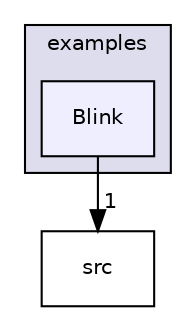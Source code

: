digraph "Arduino/Libraries/LiquidCrystal/examples/Blink" {
  compound=true
  node [ fontsize="10", fontname="Helvetica"];
  edge [ labelfontsize="10", labelfontname="Helvetica"];
  subgraph clusterdir_0db407235f3e05e22e69c024e6335976 {
    graph [ bgcolor="#ddddee", pencolor="black", label="examples" fontname="Helvetica", fontsize="10", URL="dir_0db407235f3e05e22e69c024e6335976.html"]
  dir_abfbccb05fc09246bfe2d810d9577f91 [shape=box, label="Blink", style="filled", fillcolor="#eeeeff", pencolor="black", URL="dir_abfbccb05fc09246bfe2d810d9577f91.html"];
  }
  dir_b4844d264c4be39b4c927dc19dd339fd [shape=box label="src" URL="dir_b4844d264c4be39b4c927dc19dd339fd.html"];
  dir_abfbccb05fc09246bfe2d810d9577f91->dir_b4844d264c4be39b4c927dc19dd339fd [headlabel="1", labeldistance=1.5 headhref="dir_000010_000019.html"];
}
